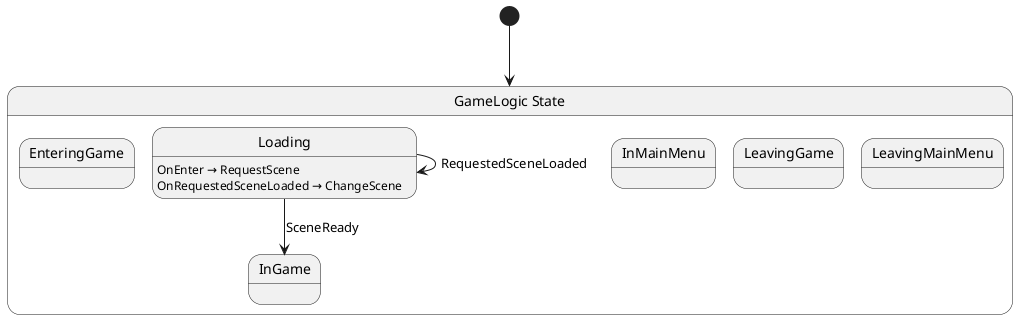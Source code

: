 @startuml GameLogic
state "GameLogic State" as GodotPlayground_GameLogic_State {
  state "EnteringGame" as GodotPlayground_GameLogic_State_EnteringGame
  state "InGame" as GodotPlayground_GameLogic_State_InGame
  state "InMainMenu" as GodotPlayground_GameLogic_State_InMainMenu
  state "LeavingGame" as GodotPlayground_GameLogic_State_LeavingGame
  state "LeavingMainMenu" as GodotPlayground_GameLogic_State_LeavingMainMenu
  state "Loading" as GodotPlayground_GameLogic_State_Loading
}

GodotPlayground_GameLogic_State_Loading --> GodotPlayground_GameLogic_State_InGame : SceneReady
GodotPlayground_GameLogic_State_Loading --> GodotPlayground_GameLogic_State_Loading : RequestedSceneLoaded

GodotPlayground_GameLogic_State_Loading : OnEnter → RequestScene
GodotPlayground_GameLogic_State_Loading : OnRequestedSceneLoaded → ChangeScene

[*] --> GodotPlayground_GameLogic_State
@enduml